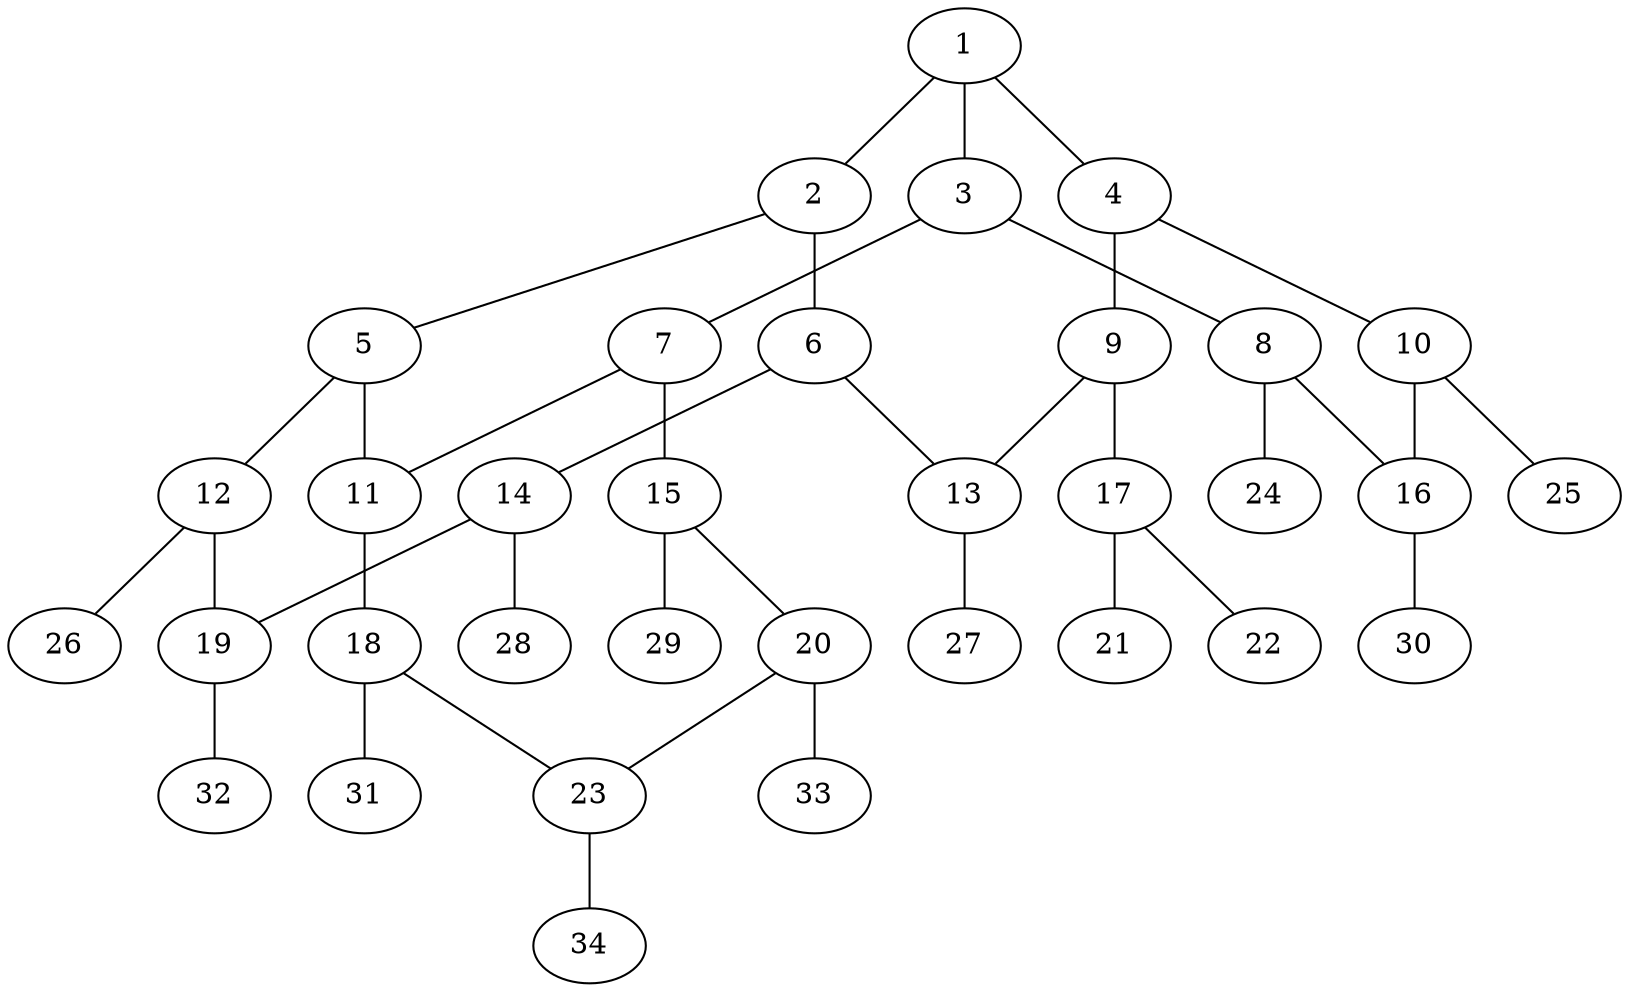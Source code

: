 graph molecule_685 {
	1	 [chem=C];
	2	 [chem=C];
	1 -- 2	 [valence=1];
	3	 [chem=C];
	1 -- 3	 [valence=2];
	4	 [chem=C];
	1 -- 4	 [valence=1];
	5	 [chem=C];
	2 -- 5	 [valence=1];
	6	 [chem=C];
	2 -- 6	 [valence=2];
	7	 [chem=C];
	3 -- 7	 [valence=1];
	8	 [chem=C];
	3 -- 8	 [valence=1];
	9	 [chem=C];
	4 -- 9	 [valence=1];
	10	 [chem=C];
	4 -- 10	 [valence=2];
	11	 [chem=C];
	5 -- 11	 [valence=1];
	12	 [chem=C];
	5 -- 12	 [valence=2];
	13	 [chem=C];
	6 -- 13	 [valence=1];
	14	 [chem=C];
	6 -- 14	 [valence=1];
	7 -- 11	 [valence=2];
	15	 [chem=C];
	7 -- 15	 [valence=1];
	16	 [chem=C];
	8 -- 16	 [valence=2];
	24	 [chem=H];
	8 -- 24	 [valence=1];
	9 -- 13	 [valence=2];
	17	 [chem=N];
	9 -- 17	 [valence=1];
	10 -- 16	 [valence=1];
	25	 [chem=H];
	10 -- 25	 [valence=1];
	18	 [chem=C];
	11 -- 18	 [valence=1];
	19	 [chem=C];
	12 -- 19	 [valence=1];
	26	 [chem=H];
	12 -- 26	 [valence=1];
	27	 [chem=H];
	13 -- 27	 [valence=1];
	14 -- 19	 [valence=2];
	28	 [chem=H];
	14 -- 28	 [valence=1];
	20	 [chem=C];
	15 -- 20	 [valence=2];
	29	 [chem=H];
	15 -- 29	 [valence=1];
	30	 [chem=H];
	16 -- 30	 [valence=1];
	21	 [chem=O];
	17 -- 21	 [valence=2];
	22	 [chem=O];
	17 -- 22	 [valence=1];
	23	 [chem=C];
	18 -- 23	 [valence=2];
	31	 [chem=H];
	18 -- 31	 [valence=1];
	32	 [chem=H];
	19 -- 32	 [valence=1];
	20 -- 23	 [valence=1];
	33	 [chem=H];
	20 -- 33	 [valence=1];
	34	 [chem=H];
	23 -- 34	 [valence=1];
}

